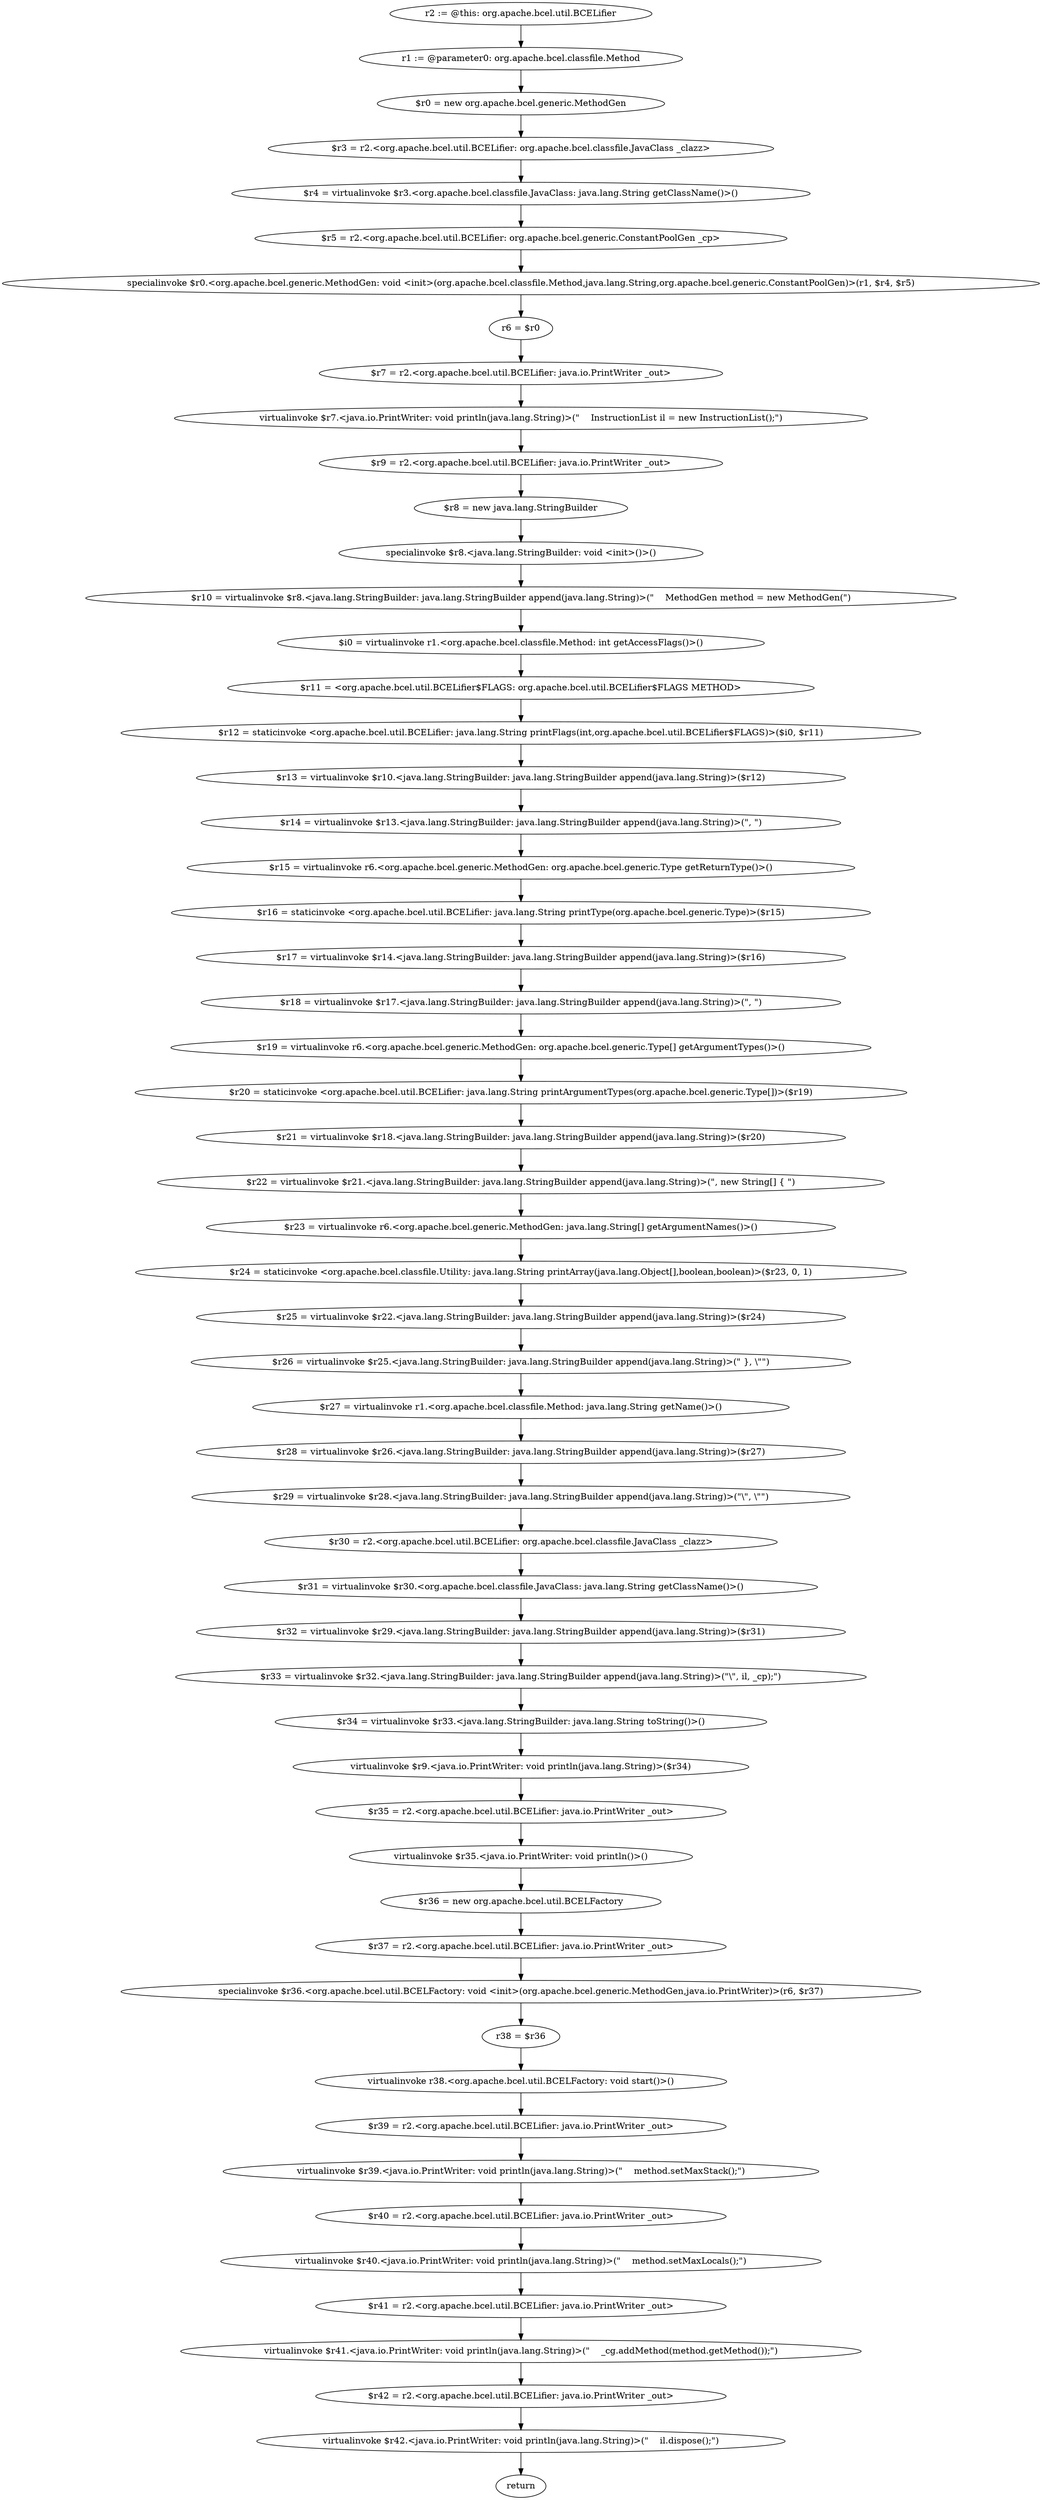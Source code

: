 digraph "unitGraph" {
    "r2 := @this: org.apache.bcel.util.BCELifier"
    "r1 := @parameter0: org.apache.bcel.classfile.Method"
    "$r0 = new org.apache.bcel.generic.MethodGen"
    "$r3 = r2.<org.apache.bcel.util.BCELifier: org.apache.bcel.classfile.JavaClass _clazz>"
    "$r4 = virtualinvoke $r3.<org.apache.bcel.classfile.JavaClass: java.lang.String getClassName()>()"
    "$r5 = r2.<org.apache.bcel.util.BCELifier: org.apache.bcel.generic.ConstantPoolGen _cp>"
    "specialinvoke $r0.<org.apache.bcel.generic.MethodGen: void <init>(org.apache.bcel.classfile.Method,java.lang.String,org.apache.bcel.generic.ConstantPoolGen)>(r1, $r4, $r5)"
    "r6 = $r0"
    "$r7 = r2.<org.apache.bcel.util.BCELifier: java.io.PrintWriter _out>"
    "virtualinvoke $r7.<java.io.PrintWriter: void println(java.lang.String)>(\"    InstructionList il = new InstructionList();\")"
    "$r9 = r2.<org.apache.bcel.util.BCELifier: java.io.PrintWriter _out>"
    "$r8 = new java.lang.StringBuilder"
    "specialinvoke $r8.<java.lang.StringBuilder: void <init>()>()"
    "$r10 = virtualinvoke $r8.<java.lang.StringBuilder: java.lang.StringBuilder append(java.lang.String)>(\"    MethodGen method = new MethodGen(\")"
    "$i0 = virtualinvoke r1.<org.apache.bcel.classfile.Method: int getAccessFlags()>()"
    "$r11 = <org.apache.bcel.util.BCELifier$FLAGS: org.apache.bcel.util.BCELifier$FLAGS METHOD>"
    "$r12 = staticinvoke <org.apache.bcel.util.BCELifier: java.lang.String printFlags(int,org.apache.bcel.util.BCELifier$FLAGS)>($i0, $r11)"
    "$r13 = virtualinvoke $r10.<java.lang.StringBuilder: java.lang.StringBuilder append(java.lang.String)>($r12)"
    "$r14 = virtualinvoke $r13.<java.lang.StringBuilder: java.lang.StringBuilder append(java.lang.String)>(\", \")"
    "$r15 = virtualinvoke r6.<org.apache.bcel.generic.MethodGen: org.apache.bcel.generic.Type getReturnType()>()"
    "$r16 = staticinvoke <org.apache.bcel.util.BCELifier: java.lang.String printType(org.apache.bcel.generic.Type)>($r15)"
    "$r17 = virtualinvoke $r14.<java.lang.StringBuilder: java.lang.StringBuilder append(java.lang.String)>($r16)"
    "$r18 = virtualinvoke $r17.<java.lang.StringBuilder: java.lang.StringBuilder append(java.lang.String)>(\", \")"
    "$r19 = virtualinvoke r6.<org.apache.bcel.generic.MethodGen: org.apache.bcel.generic.Type[] getArgumentTypes()>()"
    "$r20 = staticinvoke <org.apache.bcel.util.BCELifier: java.lang.String printArgumentTypes(org.apache.bcel.generic.Type[])>($r19)"
    "$r21 = virtualinvoke $r18.<java.lang.StringBuilder: java.lang.StringBuilder append(java.lang.String)>($r20)"
    "$r22 = virtualinvoke $r21.<java.lang.StringBuilder: java.lang.StringBuilder append(java.lang.String)>(\", new String[] { \")"
    "$r23 = virtualinvoke r6.<org.apache.bcel.generic.MethodGen: java.lang.String[] getArgumentNames()>()"
    "$r24 = staticinvoke <org.apache.bcel.classfile.Utility: java.lang.String printArray(java.lang.Object[],boolean,boolean)>($r23, 0, 1)"
    "$r25 = virtualinvoke $r22.<java.lang.StringBuilder: java.lang.StringBuilder append(java.lang.String)>($r24)"
    "$r26 = virtualinvoke $r25.<java.lang.StringBuilder: java.lang.StringBuilder append(java.lang.String)>(\" }, \\\"\")"
    "$r27 = virtualinvoke r1.<org.apache.bcel.classfile.Method: java.lang.String getName()>()"
    "$r28 = virtualinvoke $r26.<java.lang.StringBuilder: java.lang.StringBuilder append(java.lang.String)>($r27)"
    "$r29 = virtualinvoke $r28.<java.lang.StringBuilder: java.lang.StringBuilder append(java.lang.String)>(\"\\\", \\\"\")"
    "$r30 = r2.<org.apache.bcel.util.BCELifier: org.apache.bcel.classfile.JavaClass _clazz>"
    "$r31 = virtualinvoke $r30.<org.apache.bcel.classfile.JavaClass: java.lang.String getClassName()>()"
    "$r32 = virtualinvoke $r29.<java.lang.StringBuilder: java.lang.StringBuilder append(java.lang.String)>($r31)"
    "$r33 = virtualinvoke $r32.<java.lang.StringBuilder: java.lang.StringBuilder append(java.lang.String)>(\"\\\", il, _cp);\")"
    "$r34 = virtualinvoke $r33.<java.lang.StringBuilder: java.lang.String toString()>()"
    "virtualinvoke $r9.<java.io.PrintWriter: void println(java.lang.String)>($r34)"
    "$r35 = r2.<org.apache.bcel.util.BCELifier: java.io.PrintWriter _out>"
    "virtualinvoke $r35.<java.io.PrintWriter: void println()>()"
    "$r36 = new org.apache.bcel.util.BCELFactory"
    "$r37 = r2.<org.apache.bcel.util.BCELifier: java.io.PrintWriter _out>"
    "specialinvoke $r36.<org.apache.bcel.util.BCELFactory: void <init>(org.apache.bcel.generic.MethodGen,java.io.PrintWriter)>(r6, $r37)"
    "r38 = $r36"
    "virtualinvoke r38.<org.apache.bcel.util.BCELFactory: void start()>()"
    "$r39 = r2.<org.apache.bcel.util.BCELifier: java.io.PrintWriter _out>"
    "virtualinvoke $r39.<java.io.PrintWriter: void println(java.lang.String)>(\"    method.setMaxStack();\")"
    "$r40 = r2.<org.apache.bcel.util.BCELifier: java.io.PrintWriter _out>"
    "virtualinvoke $r40.<java.io.PrintWriter: void println(java.lang.String)>(\"    method.setMaxLocals();\")"
    "$r41 = r2.<org.apache.bcel.util.BCELifier: java.io.PrintWriter _out>"
    "virtualinvoke $r41.<java.io.PrintWriter: void println(java.lang.String)>(\"    _cg.addMethod(method.getMethod());\")"
    "$r42 = r2.<org.apache.bcel.util.BCELifier: java.io.PrintWriter _out>"
    "virtualinvoke $r42.<java.io.PrintWriter: void println(java.lang.String)>(\"    il.dispose();\")"
    "return"
    "r2 := @this: org.apache.bcel.util.BCELifier"->"r1 := @parameter0: org.apache.bcel.classfile.Method";
    "r1 := @parameter0: org.apache.bcel.classfile.Method"->"$r0 = new org.apache.bcel.generic.MethodGen";
    "$r0 = new org.apache.bcel.generic.MethodGen"->"$r3 = r2.<org.apache.bcel.util.BCELifier: org.apache.bcel.classfile.JavaClass _clazz>";
    "$r3 = r2.<org.apache.bcel.util.BCELifier: org.apache.bcel.classfile.JavaClass _clazz>"->"$r4 = virtualinvoke $r3.<org.apache.bcel.classfile.JavaClass: java.lang.String getClassName()>()";
    "$r4 = virtualinvoke $r3.<org.apache.bcel.classfile.JavaClass: java.lang.String getClassName()>()"->"$r5 = r2.<org.apache.bcel.util.BCELifier: org.apache.bcel.generic.ConstantPoolGen _cp>";
    "$r5 = r2.<org.apache.bcel.util.BCELifier: org.apache.bcel.generic.ConstantPoolGen _cp>"->"specialinvoke $r0.<org.apache.bcel.generic.MethodGen: void <init>(org.apache.bcel.classfile.Method,java.lang.String,org.apache.bcel.generic.ConstantPoolGen)>(r1, $r4, $r5)";
    "specialinvoke $r0.<org.apache.bcel.generic.MethodGen: void <init>(org.apache.bcel.classfile.Method,java.lang.String,org.apache.bcel.generic.ConstantPoolGen)>(r1, $r4, $r5)"->"r6 = $r0";
    "r6 = $r0"->"$r7 = r2.<org.apache.bcel.util.BCELifier: java.io.PrintWriter _out>";
    "$r7 = r2.<org.apache.bcel.util.BCELifier: java.io.PrintWriter _out>"->"virtualinvoke $r7.<java.io.PrintWriter: void println(java.lang.String)>(\"    InstructionList il = new InstructionList();\")";
    "virtualinvoke $r7.<java.io.PrintWriter: void println(java.lang.String)>(\"    InstructionList il = new InstructionList();\")"->"$r9 = r2.<org.apache.bcel.util.BCELifier: java.io.PrintWriter _out>";
    "$r9 = r2.<org.apache.bcel.util.BCELifier: java.io.PrintWriter _out>"->"$r8 = new java.lang.StringBuilder";
    "$r8 = new java.lang.StringBuilder"->"specialinvoke $r8.<java.lang.StringBuilder: void <init>()>()";
    "specialinvoke $r8.<java.lang.StringBuilder: void <init>()>()"->"$r10 = virtualinvoke $r8.<java.lang.StringBuilder: java.lang.StringBuilder append(java.lang.String)>(\"    MethodGen method = new MethodGen(\")";
    "$r10 = virtualinvoke $r8.<java.lang.StringBuilder: java.lang.StringBuilder append(java.lang.String)>(\"    MethodGen method = new MethodGen(\")"->"$i0 = virtualinvoke r1.<org.apache.bcel.classfile.Method: int getAccessFlags()>()";
    "$i0 = virtualinvoke r1.<org.apache.bcel.classfile.Method: int getAccessFlags()>()"->"$r11 = <org.apache.bcel.util.BCELifier$FLAGS: org.apache.bcel.util.BCELifier$FLAGS METHOD>";
    "$r11 = <org.apache.bcel.util.BCELifier$FLAGS: org.apache.bcel.util.BCELifier$FLAGS METHOD>"->"$r12 = staticinvoke <org.apache.bcel.util.BCELifier: java.lang.String printFlags(int,org.apache.bcel.util.BCELifier$FLAGS)>($i0, $r11)";
    "$r12 = staticinvoke <org.apache.bcel.util.BCELifier: java.lang.String printFlags(int,org.apache.bcel.util.BCELifier$FLAGS)>($i0, $r11)"->"$r13 = virtualinvoke $r10.<java.lang.StringBuilder: java.lang.StringBuilder append(java.lang.String)>($r12)";
    "$r13 = virtualinvoke $r10.<java.lang.StringBuilder: java.lang.StringBuilder append(java.lang.String)>($r12)"->"$r14 = virtualinvoke $r13.<java.lang.StringBuilder: java.lang.StringBuilder append(java.lang.String)>(\", \")";
    "$r14 = virtualinvoke $r13.<java.lang.StringBuilder: java.lang.StringBuilder append(java.lang.String)>(\", \")"->"$r15 = virtualinvoke r6.<org.apache.bcel.generic.MethodGen: org.apache.bcel.generic.Type getReturnType()>()";
    "$r15 = virtualinvoke r6.<org.apache.bcel.generic.MethodGen: org.apache.bcel.generic.Type getReturnType()>()"->"$r16 = staticinvoke <org.apache.bcel.util.BCELifier: java.lang.String printType(org.apache.bcel.generic.Type)>($r15)";
    "$r16 = staticinvoke <org.apache.bcel.util.BCELifier: java.lang.String printType(org.apache.bcel.generic.Type)>($r15)"->"$r17 = virtualinvoke $r14.<java.lang.StringBuilder: java.lang.StringBuilder append(java.lang.String)>($r16)";
    "$r17 = virtualinvoke $r14.<java.lang.StringBuilder: java.lang.StringBuilder append(java.lang.String)>($r16)"->"$r18 = virtualinvoke $r17.<java.lang.StringBuilder: java.lang.StringBuilder append(java.lang.String)>(\", \")";
    "$r18 = virtualinvoke $r17.<java.lang.StringBuilder: java.lang.StringBuilder append(java.lang.String)>(\", \")"->"$r19 = virtualinvoke r6.<org.apache.bcel.generic.MethodGen: org.apache.bcel.generic.Type[] getArgumentTypes()>()";
    "$r19 = virtualinvoke r6.<org.apache.bcel.generic.MethodGen: org.apache.bcel.generic.Type[] getArgumentTypes()>()"->"$r20 = staticinvoke <org.apache.bcel.util.BCELifier: java.lang.String printArgumentTypes(org.apache.bcel.generic.Type[])>($r19)";
    "$r20 = staticinvoke <org.apache.bcel.util.BCELifier: java.lang.String printArgumentTypes(org.apache.bcel.generic.Type[])>($r19)"->"$r21 = virtualinvoke $r18.<java.lang.StringBuilder: java.lang.StringBuilder append(java.lang.String)>($r20)";
    "$r21 = virtualinvoke $r18.<java.lang.StringBuilder: java.lang.StringBuilder append(java.lang.String)>($r20)"->"$r22 = virtualinvoke $r21.<java.lang.StringBuilder: java.lang.StringBuilder append(java.lang.String)>(\", new String[] { \")";
    "$r22 = virtualinvoke $r21.<java.lang.StringBuilder: java.lang.StringBuilder append(java.lang.String)>(\", new String[] { \")"->"$r23 = virtualinvoke r6.<org.apache.bcel.generic.MethodGen: java.lang.String[] getArgumentNames()>()";
    "$r23 = virtualinvoke r6.<org.apache.bcel.generic.MethodGen: java.lang.String[] getArgumentNames()>()"->"$r24 = staticinvoke <org.apache.bcel.classfile.Utility: java.lang.String printArray(java.lang.Object[],boolean,boolean)>($r23, 0, 1)";
    "$r24 = staticinvoke <org.apache.bcel.classfile.Utility: java.lang.String printArray(java.lang.Object[],boolean,boolean)>($r23, 0, 1)"->"$r25 = virtualinvoke $r22.<java.lang.StringBuilder: java.lang.StringBuilder append(java.lang.String)>($r24)";
    "$r25 = virtualinvoke $r22.<java.lang.StringBuilder: java.lang.StringBuilder append(java.lang.String)>($r24)"->"$r26 = virtualinvoke $r25.<java.lang.StringBuilder: java.lang.StringBuilder append(java.lang.String)>(\" }, \\\"\")";
    "$r26 = virtualinvoke $r25.<java.lang.StringBuilder: java.lang.StringBuilder append(java.lang.String)>(\" }, \\\"\")"->"$r27 = virtualinvoke r1.<org.apache.bcel.classfile.Method: java.lang.String getName()>()";
    "$r27 = virtualinvoke r1.<org.apache.bcel.classfile.Method: java.lang.String getName()>()"->"$r28 = virtualinvoke $r26.<java.lang.StringBuilder: java.lang.StringBuilder append(java.lang.String)>($r27)";
    "$r28 = virtualinvoke $r26.<java.lang.StringBuilder: java.lang.StringBuilder append(java.lang.String)>($r27)"->"$r29 = virtualinvoke $r28.<java.lang.StringBuilder: java.lang.StringBuilder append(java.lang.String)>(\"\\\", \\\"\")";
    "$r29 = virtualinvoke $r28.<java.lang.StringBuilder: java.lang.StringBuilder append(java.lang.String)>(\"\\\", \\\"\")"->"$r30 = r2.<org.apache.bcel.util.BCELifier: org.apache.bcel.classfile.JavaClass _clazz>";
    "$r30 = r2.<org.apache.bcel.util.BCELifier: org.apache.bcel.classfile.JavaClass _clazz>"->"$r31 = virtualinvoke $r30.<org.apache.bcel.classfile.JavaClass: java.lang.String getClassName()>()";
    "$r31 = virtualinvoke $r30.<org.apache.bcel.classfile.JavaClass: java.lang.String getClassName()>()"->"$r32 = virtualinvoke $r29.<java.lang.StringBuilder: java.lang.StringBuilder append(java.lang.String)>($r31)";
    "$r32 = virtualinvoke $r29.<java.lang.StringBuilder: java.lang.StringBuilder append(java.lang.String)>($r31)"->"$r33 = virtualinvoke $r32.<java.lang.StringBuilder: java.lang.StringBuilder append(java.lang.String)>(\"\\\", il, _cp);\")";
    "$r33 = virtualinvoke $r32.<java.lang.StringBuilder: java.lang.StringBuilder append(java.lang.String)>(\"\\\", il, _cp);\")"->"$r34 = virtualinvoke $r33.<java.lang.StringBuilder: java.lang.String toString()>()";
    "$r34 = virtualinvoke $r33.<java.lang.StringBuilder: java.lang.String toString()>()"->"virtualinvoke $r9.<java.io.PrintWriter: void println(java.lang.String)>($r34)";
    "virtualinvoke $r9.<java.io.PrintWriter: void println(java.lang.String)>($r34)"->"$r35 = r2.<org.apache.bcel.util.BCELifier: java.io.PrintWriter _out>";
    "$r35 = r2.<org.apache.bcel.util.BCELifier: java.io.PrintWriter _out>"->"virtualinvoke $r35.<java.io.PrintWriter: void println()>()";
    "virtualinvoke $r35.<java.io.PrintWriter: void println()>()"->"$r36 = new org.apache.bcel.util.BCELFactory";
    "$r36 = new org.apache.bcel.util.BCELFactory"->"$r37 = r2.<org.apache.bcel.util.BCELifier: java.io.PrintWriter _out>";
    "$r37 = r2.<org.apache.bcel.util.BCELifier: java.io.PrintWriter _out>"->"specialinvoke $r36.<org.apache.bcel.util.BCELFactory: void <init>(org.apache.bcel.generic.MethodGen,java.io.PrintWriter)>(r6, $r37)";
    "specialinvoke $r36.<org.apache.bcel.util.BCELFactory: void <init>(org.apache.bcel.generic.MethodGen,java.io.PrintWriter)>(r6, $r37)"->"r38 = $r36";
    "r38 = $r36"->"virtualinvoke r38.<org.apache.bcel.util.BCELFactory: void start()>()";
    "virtualinvoke r38.<org.apache.bcel.util.BCELFactory: void start()>()"->"$r39 = r2.<org.apache.bcel.util.BCELifier: java.io.PrintWriter _out>";
    "$r39 = r2.<org.apache.bcel.util.BCELifier: java.io.PrintWriter _out>"->"virtualinvoke $r39.<java.io.PrintWriter: void println(java.lang.String)>(\"    method.setMaxStack();\")";
    "virtualinvoke $r39.<java.io.PrintWriter: void println(java.lang.String)>(\"    method.setMaxStack();\")"->"$r40 = r2.<org.apache.bcel.util.BCELifier: java.io.PrintWriter _out>";
    "$r40 = r2.<org.apache.bcel.util.BCELifier: java.io.PrintWriter _out>"->"virtualinvoke $r40.<java.io.PrintWriter: void println(java.lang.String)>(\"    method.setMaxLocals();\")";
    "virtualinvoke $r40.<java.io.PrintWriter: void println(java.lang.String)>(\"    method.setMaxLocals();\")"->"$r41 = r2.<org.apache.bcel.util.BCELifier: java.io.PrintWriter _out>";
    "$r41 = r2.<org.apache.bcel.util.BCELifier: java.io.PrintWriter _out>"->"virtualinvoke $r41.<java.io.PrintWriter: void println(java.lang.String)>(\"    _cg.addMethod(method.getMethod());\")";
    "virtualinvoke $r41.<java.io.PrintWriter: void println(java.lang.String)>(\"    _cg.addMethod(method.getMethod());\")"->"$r42 = r2.<org.apache.bcel.util.BCELifier: java.io.PrintWriter _out>";
    "$r42 = r2.<org.apache.bcel.util.BCELifier: java.io.PrintWriter _out>"->"virtualinvoke $r42.<java.io.PrintWriter: void println(java.lang.String)>(\"    il.dispose();\")";
    "virtualinvoke $r42.<java.io.PrintWriter: void println(java.lang.String)>(\"    il.dispose();\")"->"return";
}
